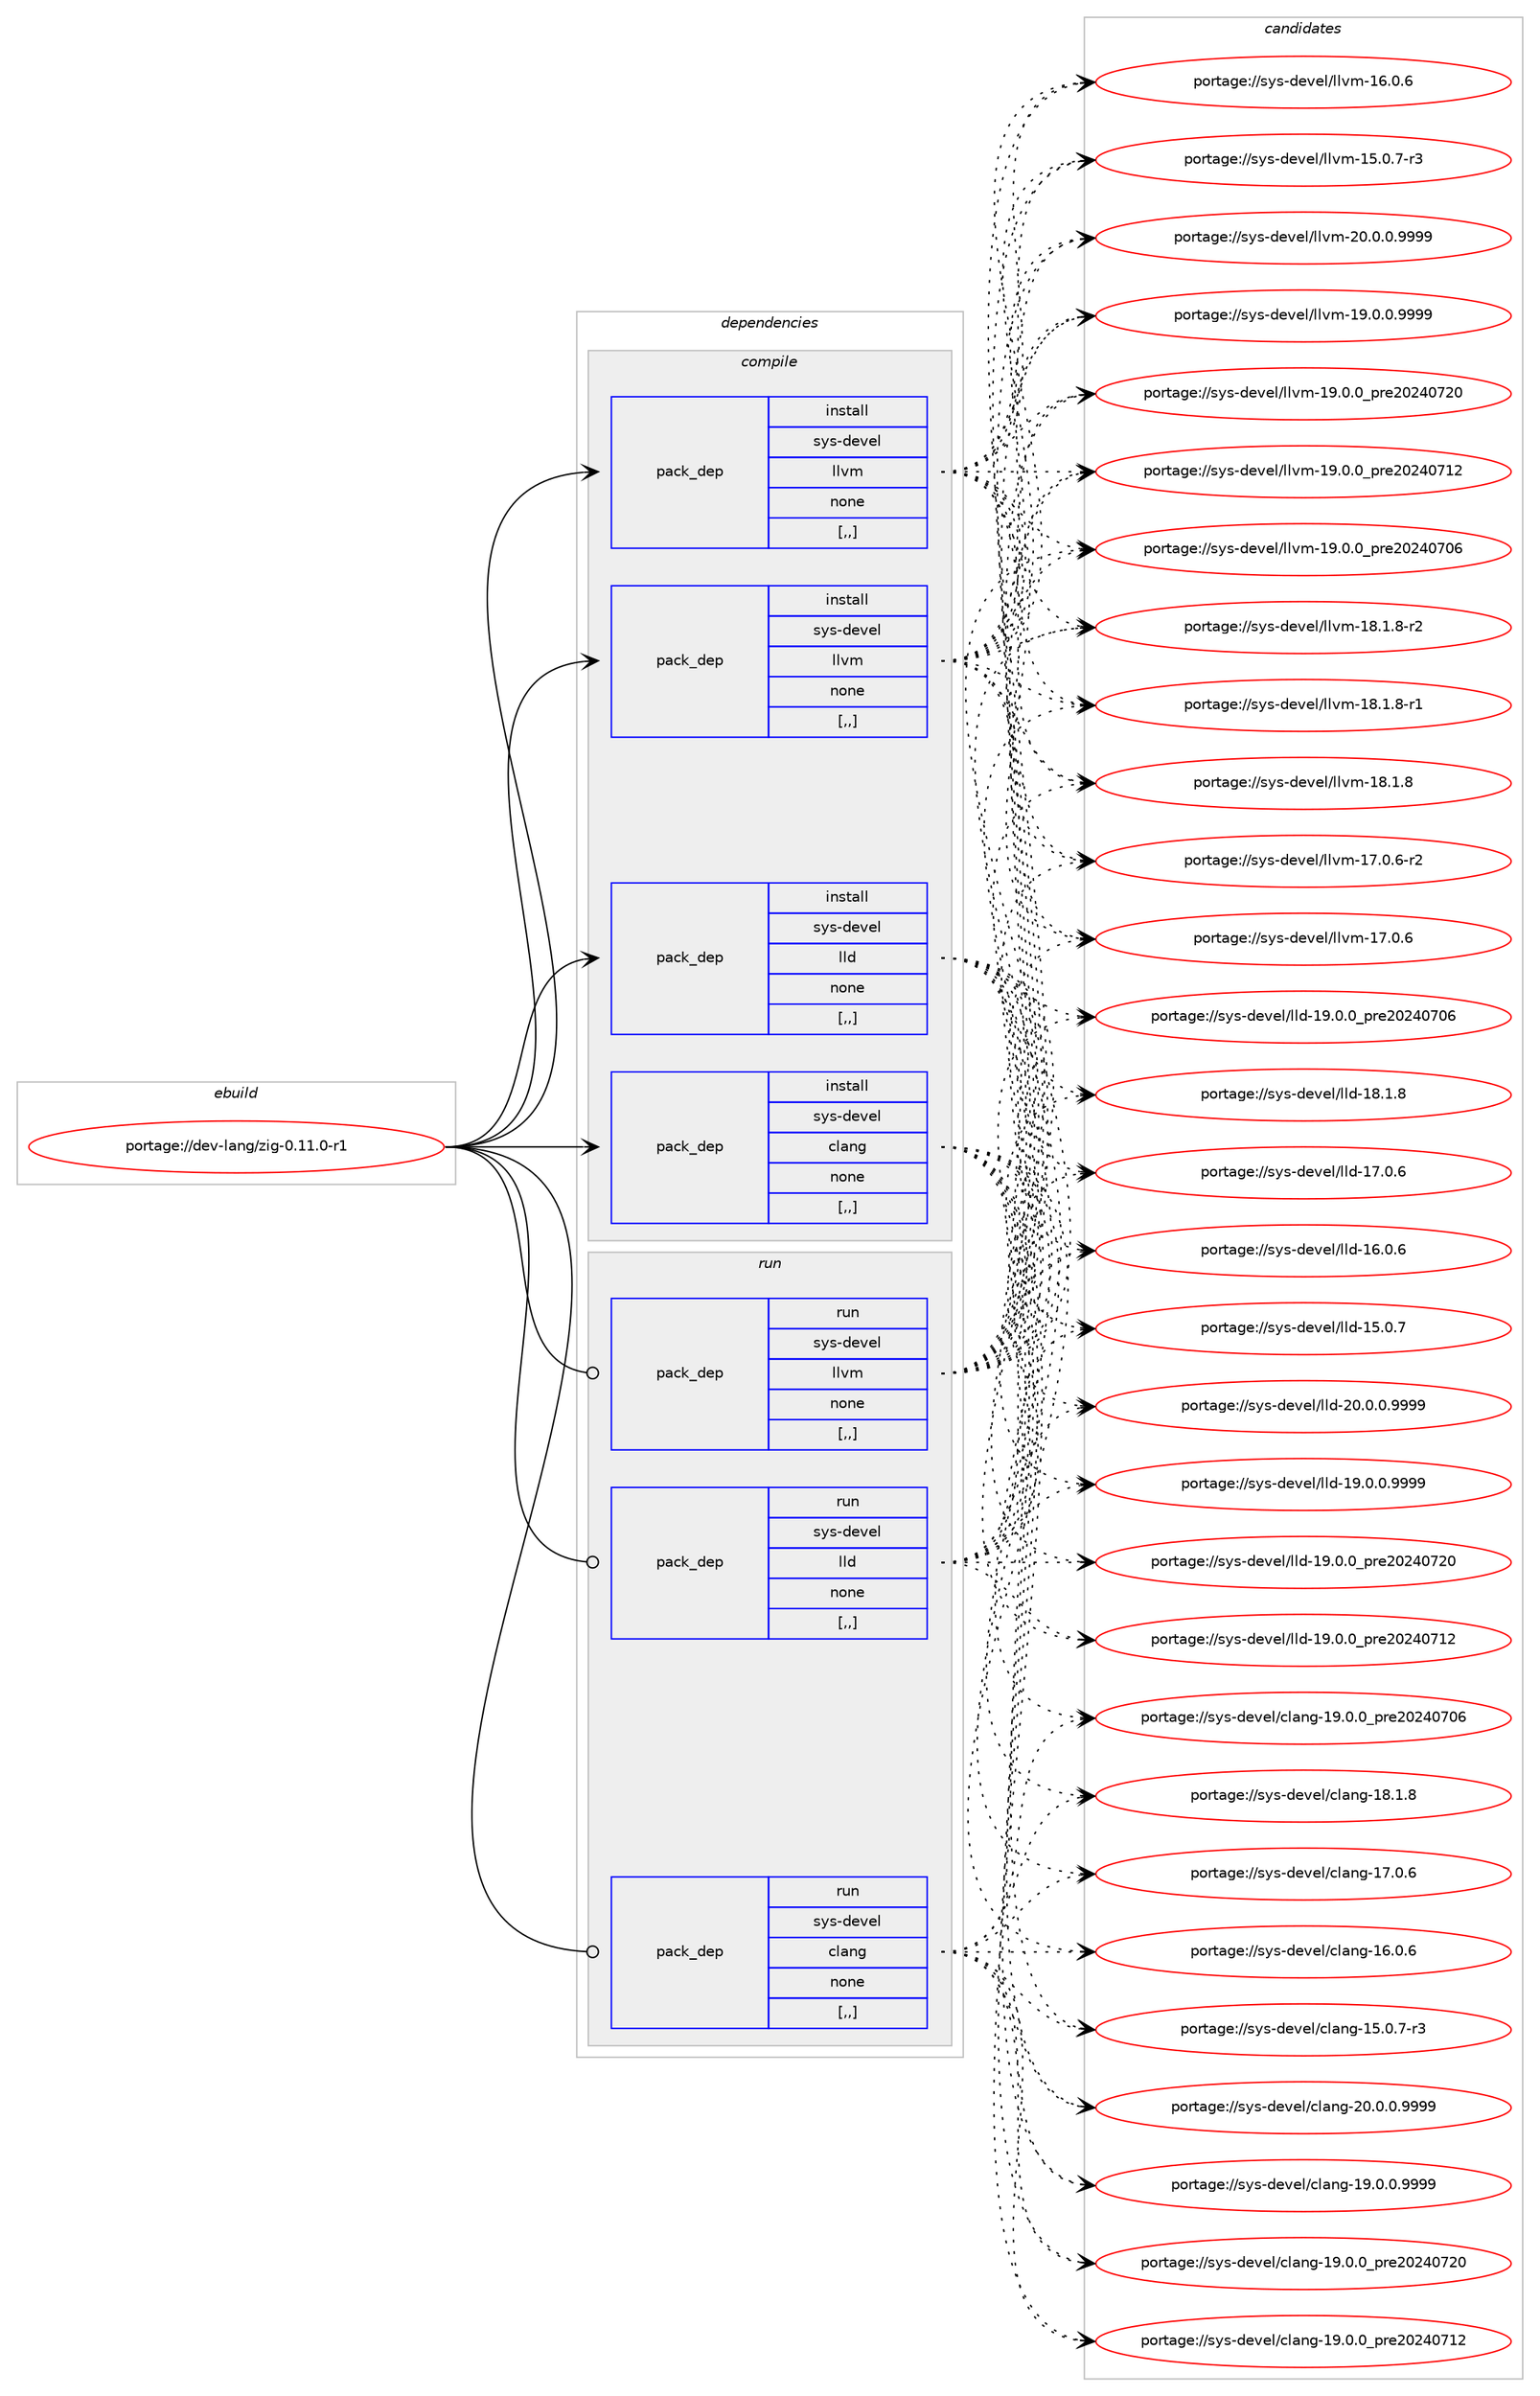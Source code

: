 digraph prolog {

# *************
# Graph options
# *************

newrank=true;
concentrate=true;
compound=true;
graph [rankdir=LR,fontname=Helvetica,fontsize=10,ranksep=1.5];#, ranksep=2.5, nodesep=0.2];
edge  [arrowhead=vee];
node  [fontname=Helvetica,fontsize=10];

# **********
# The ebuild
# **********

subgraph cluster_leftcol {
color=gray;
label=<<i>ebuild</i>>;
id [label="portage://dev-lang/zig-0.11.0-r1", color=red, width=4, href="../dev-lang/zig-0.11.0-r1.svg"];
}

# ****************
# The dependencies
# ****************

subgraph cluster_midcol {
color=gray;
label=<<i>dependencies</i>>;
subgraph cluster_compile {
fillcolor="#eeeeee";
style=filled;
label=<<i>compile</i>>;
subgraph pack79308 {
dependency106127 [label=<<TABLE BORDER="0" CELLBORDER="1" CELLSPACING="0" CELLPADDING="4" WIDTH="220"><TR><TD ROWSPAN="6" CELLPADDING="30">pack_dep</TD></TR><TR><TD WIDTH="110">install</TD></TR><TR><TD>sys-devel</TD></TR><TR><TD>clang</TD></TR><TR><TD>none</TD></TR><TR><TD>[,,]</TD></TR></TABLE>>, shape=none, color=blue];
}
id:e -> dependency106127:w [weight=20,style="solid",arrowhead="vee"];
subgraph pack79309 {
dependency106128 [label=<<TABLE BORDER="0" CELLBORDER="1" CELLSPACING="0" CELLPADDING="4" WIDTH="220"><TR><TD ROWSPAN="6" CELLPADDING="30">pack_dep</TD></TR><TR><TD WIDTH="110">install</TD></TR><TR><TD>sys-devel</TD></TR><TR><TD>lld</TD></TR><TR><TD>none</TD></TR><TR><TD>[,,]</TD></TR></TABLE>>, shape=none, color=blue];
}
id:e -> dependency106128:w [weight=20,style="solid",arrowhead="vee"];
subgraph pack79310 {
dependency106129 [label=<<TABLE BORDER="0" CELLBORDER="1" CELLSPACING="0" CELLPADDING="4" WIDTH="220"><TR><TD ROWSPAN="6" CELLPADDING="30">pack_dep</TD></TR><TR><TD WIDTH="110">install</TD></TR><TR><TD>sys-devel</TD></TR><TR><TD>llvm</TD></TR><TR><TD>none</TD></TR><TR><TD>[,,]</TD></TR></TABLE>>, shape=none, color=blue];
}
id:e -> dependency106129:w [weight=20,style="solid",arrowhead="vee"];
subgraph pack79311 {
dependency106130 [label=<<TABLE BORDER="0" CELLBORDER="1" CELLSPACING="0" CELLPADDING="4" WIDTH="220"><TR><TD ROWSPAN="6" CELLPADDING="30">pack_dep</TD></TR><TR><TD WIDTH="110">install</TD></TR><TR><TD>sys-devel</TD></TR><TR><TD>llvm</TD></TR><TR><TD>none</TD></TR><TR><TD>[,,]</TD></TR></TABLE>>, shape=none, color=blue];
}
id:e -> dependency106130:w [weight=20,style="solid",arrowhead="vee"];
}
subgraph cluster_compileandrun {
fillcolor="#eeeeee";
style=filled;
label=<<i>compile and run</i>>;
}
subgraph cluster_run {
fillcolor="#eeeeee";
style=filled;
label=<<i>run</i>>;
subgraph pack79312 {
dependency106131 [label=<<TABLE BORDER="0" CELLBORDER="1" CELLSPACING="0" CELLPADDING="4" WIDTH="220"><TR><TD ROWSPAN="6" CELLPADDING="30">pack_dep</TD></TR><TR><TD WIDTH="110">run</TD></TR><TR><TD>sys-devel</TD></TR><TR><TD>clang</TD></TR><TR><TD>none</TD></TR><TR><TD>[,,]</TD></TR></TABLE>>, shape=none, color=blue];
}
id:e -> dependency106131:w [weight=20,style="solid",arrowhead="odot"];
subgraph pack79313 {
dependency106132 [label=<<TABLE BORDER="0" CELLBORDER="1" CELLSPACING="0" CELLPADDING="4" WIDTH="220"><TR><TD ROWSPAN="6" CELLPADDING="30">pack_dep</TD></TR><TR><TD WIDTH="110">run</TD></TR><TR><TD>sys-devel</TD></TR><TR><TD>lld</TD></TR><TR><TD>none</TD></TR><TR><TD>[,,]</TD></TR></TABLE>>, shape=none, color=blue];
}
id:e -> dependency106132:w [weight=20,style="solid",arrowhead="odot"];
subgraph pack79314 {
dependency106133 [label=<<TABLE BORDER="0" CELLBORDER="1" CELLSPACING="0" CELLPADDING="4" WIDTH="220"><TR><TD ROWSPAN="6" CELLPADDING="30">pack_dep</TD></TR><TR><TD WIDTH="110">run</TD></TR><TR><TD>sys-devel</TD></TR><TR><TD>llvm</TD></TR><TR><TD>none</TD></TR><TR><TD>[,,]</TD></TR></TABLE>>, shape=none, color=blue];
}
id:e -> dependency106133:w [weight=20,style="solid",arrowhead="odot"];
}
}

# **************
# The candidates
# **************

subgraph cluster_choices {
rank=same;
color=gray;
label=<<i>candidates</i>>;

subgraph choice79308 {
color=black;
nodesep=1;
choice11512111545100101118101108479910897110103455048464846484657575757 [label="portage://sys-devel/clang-20.0.0.9999", color=red, width=4,href="../sys-devel/clang-20.0.0.9999.svg"];
choice11512111545100101118101108479910897110103454957464846484657575757 [label="portage://sys-devel/clang-19.0.0.9999", color=red, width=4,href="../sys-devel/clang-19.0.0.9999.svg"];
choice1151211154510010111810110847991089711010345495746484648951121141015048505248555048 [label="portage://sys-devel/clang-19.0.0_pre20240720", color=red, width=4,href="../sys-devel/clang-19.0.0_pre20240720.svg"];
choice1151211154510010111810110847991089711010345495746484648951121141015048505248554950 [label="portage://sys-devel/clang-19.0.0_pre20240712", color=red, width=4,href="../sys-devel/clang-19.0.0_pre20240712.svg"];
choice1151211154510010111810110847991089711010345495746484648951121141015048505248554854 [label="portage://sys-devel/clang-19.0.0_pre20240706", color=red, width=4,href="../sys-devel/clang-19.0.0_pre20240706.svg"];
choice1151211154510010111810110847991089711010345495646494656 [label="portage://sys-devel/clang-18.1.8", color=red, width=4,href="../sys-devel/clang-18.1.8.svg"];
choice1151211154510010111810110847991089711010345495546484654 [label="portage://sys-devel/clang-17.0.6", color=red, width=4,href="../sys-devel/clang-17.0.6.svg"];
choice1151211154510010111810110847991089711010345495446484654 [label="portage://sys-devel/clang-16.0.6", color=red, width=4,href="../sys-devel/clang-16.0.6.svg"];
choice11512111545100101118101108479910897110103454953464846554511451 [label="portage://sys-devel/clang-15.0.7-r3", color=red, width=4,href="../sys-devel/clang-15.0.7-r3.svg"];
dependency106127:e -> choice11512111545100101118101108479910897110103455048464846484657575757:w [style=dotted,weight="100"];
dependency106127:e -> choice11512111545100101118101108479910897110103454957464846484657575757:w [style=dotted,weight="100"];
dependency106127:e -> choice1151211154510010111810110847991089711010345495746484648951121141015048505248555048:w [style=dotted,weight="100"];
dependency106127:e -> choice1151211154510010111810110847991089711010345495746484648951121141015048505248554950:w [style=dotted,weight="100"];
dependency106127:e -> choice1151211154510010111810110847991089711010345495746484648951121141015048505248554854:w [style=dotted,weight="100"];
dependency106127:e -> choice1151211154510010111810110847991089711010345495646494656:w [style=dotted,weight="100"];
dependency106127:e -> choice1151211154510010111810110847991089711010345495546484654:w [style=dotted,weight="100"];
dependency106127:e -> choice1151211154510010111810110847991089711010345495446484654:w [style=dotted,weight="100"];
dependency106127:e -> choice11512111545100101118101108479910897110103454953464846554511451:w [style=dotted,weight="100"];
}
subgraph choice79309 {
color=black;
nodesep=1;
choice1151211154510010111810110847108108100455048464846484657575757 [label="portage://sys-devel/lld-20.0.0.9999", color=red, width=4,href="../sys-devel/lld-20.0.0.9999.svg"];
choice1151211154510010111810110847108108100454957464846484657575757 [label="portage://sys-devel/lld-19.0.0.9999", color=red, width=4,href="../sys-devel/lld-19.0.0.9999.svg"];
choice115121115451001011181011084710810810045495746484648951121141015048505248555048 [label="portage://sys-devel/lld-19.0.0_pre20240720", color=red, width=4,href="../sys-devel/lld-19.0.0_pre20240720.svg"];
choice115121115451001011181011084710810810045495746484648951121141015048505248554950 [label="portage://sys-devel/lld-19.0.0_pre20240712", color=red, width=4,href="../sys-devel/lld-19.0.0_pre20240712.svg"];
choice115121115451001011181011084710810810045495746484648951121141015048505248554854 [label="portage://sys-devel/lld-19.0.0_pre20240706", color=red, width=4,href="../sys-devel/lld-19.0.0_pre20240706.svg"];
choice115121115451001011181011084710810810045495646494656 [label="portage://sys-devel/lld-18.1.8", color=red, width=4,href="../sys-devel/lld-18.1.8.svg"];
choice115121115451001011181011084710810810045495546484654 [label="portage://sys-devel/lld-17.0.6", color=red, width=4,href="../sys-devel/lld-17.0.6.svg"];
choice115121115451001011181011084710810810045495446484654 [label="portage://sys-devel/lld-16.0.6", color=red, width=4,href="../sys-devel/lld-16.0.6.svg"];
choice115121115451001011181011084710810810045495346484655 [label="portage://sys-devel/lld-15.0.7", color=red, width=4,href="../sys-devel/lld-15.0.7.svg"];
dependency106128:e -> choice1151211154510010111810110847108108100455048464846484657575757:w [style=dotted,weight="100"];
dependency106128:e -> choice1151211154510010111810110847108108100454957464846484657575757:w [style=dotted,weight="100"];
dependency106128:e -> choice115121115451001011181011084710810810045495746484648951121141015048505248555048:w [style=dotted,weight="100"];
dependency106128:e -> choice115121115451001011181011084710810810045495746484648951121141015048505248554950:w [style=dotted,weight="100"];
dependency106128:e -> choice115121115451001011181011084710810810045495746484648951121141015048505248554854:w [style=dotted,weight="100"];
dependency106128:e -> choice115121115451001011181011084710810810045495646494656:w [style=dotted,weight="100"];
dependency106128:e -> choice115121115451001011181011084710810810045495546484654:w [style=dotted,weight="100"];
dependency106128:e -> choice115121115451001011181011084710810810045495446484654:w [style=dotted,weight="100"];
dependency106128:e -> choice115121115451001011181011084710810810045495346484655:w [style=dotted,weight="100"];
}
subgraph choice79310 {
color=black;
nodesep=1;
choice1151211154510010111810110847108108118109455048464846484657575757 [label="portage://sys-devel/llvm-20.0.0.9999", color=red, width=4,href="../sys-devel/llvm-20.0.0.9999.svg"];
choice1151211154510010111810110847108108118109454957464846484657575757 [label="portage://sys-devel/llvm-19.0.0.9999", color=red, width=4,href="../sys-devel/llvm-19.0.0.9999.svg"];
choice115121115451001011181011084710810811810945495746484648951121141015048505248555048 [label="portage://sys-devel/llvm-19.0.0_pre20240720", color=red, width=4,href="../sys-devel/llvm-19.0.0_pre20240720.svg"];
choice115121115451001011181011084710810811810945495746484648951121141015048505248554950 [label="portage://sys-devel/llvm-19.0.0_pre20240712", color=red, width=4,href="../sys-devel/llvm-19.0.0_pre20240712.svg"];
choice115121115451001011181011084710810811810945495746484648951121141015048505248554854 [label="portage://sys-devel/llvm-19.0.0_pre20240706", color=red, width=4,href="../sys-devel/llvm-19.0.0_pre20240706.svg"];
choice1151211154510010111810110847108108118109454956464946564511450 [label="portage://sys-devel/llvm-18.1.8-r2", color=red, width=4,href="../sys-devel/llvm-18.1.8-r2.svg"];
choice1151211154510010111810110847108108118109454956464946564511449 [label="portage://sys-devel/llvm-18.1.8-r1", color=red, width=4,href="../sys-devel/llvm-18.1.8-r1.svg"];
choice115121115451001011181011084710810811810945495646494656 [label="portage://sys-devel/llvm-18.1.8", color=red, width=4,href="../sys-devel/llvm-18.1.8.svg"];
choice1151211154510010111810110847108108118109454955464846544511450 [label="portage://sys-devel/llvm-17.0.6-r2", color=red, width=4,href="../sys-devel/llvm-17.0.6-r2.svg"];
choice115121115451001011181011084710810811810945495546484654 [label="portage://sys-devel/llvm-17.0.6", color=red, width=4,href="../sys-devel/llvm-17.0.6.svg"];
choice115121115451001011181011084710810811810945495446484654 [label="portage://sys-devel/llvm-16.0.6", color=red, width=4,href="../sys-devel/llvm-16.0.6.svg"];
choice1151211154510010111810110847108108118109454953464846554511451 [label="portage://sys-devel/llvm-15.0.7-r3", color=red, width=4,href="../sys-devel/llvm-15.0.7-r3.svg"];
dependency106129:e -> choice1151211154510010111810110847108108118109455048464846484657575757:w [style=dotted,weight="100"];
dependency106129:e -> choice1151211154510010111810110847108108118109454957464846484657575757:w [style=dotted,weight="100"];
dependency106129:e -> choice115121115451001011181011084710810811810945495746484648951121141015048505248555048:w [style=dotted,weight="100"];
dependency106129:e -> choice115121115451001011181011084710810811810945495746484648951121141015048505248554950:w [style=dotted,weight="100"];
dependency106129:e -> choice115121115451001011181011084710810811810945495746484648951121141015048505248554854:w [style=dotted,weight="100"];
dependency106129:e -> choice1151211154510010111810110847108108118109454956464946564511450:w [style=dotted,weight="100"];
dependency106129:e -> choice1151211154510010111810110847108108118109454956464946564511449:w [style=dotted,weight="100"];
dependency106129:e -> choice115121115451001011181011084710810811810945495646494656:w [style=dotted,weight="100"];
dependency106129:e -> choice1151211154510010111810110847108108118109454955464846544511450:w [style=dotted,weight="100"];
dependency106129:e -> choice115121115451001011181011084710810811810945495546484654:w [style=dotted,weight="100"];
dependency106129:e -> choice115121115451001011181011084710810811810945495446484654:w [style=dotted,weight="100"];
dependency106129:e -> choice1151211154510010111810110847108108118109454953464846554511451:w [style=dotted,weight="100"];
}
subgraph choice79311 {
color=black;
nodesep=1;
choice1151211154510010111810110847108108118109455048464846484657575757 [label="portage://sys-devel/llvm-20.0.0.9999", color=red, width=4,href="../sys-devel/llvm-20.0.0.9999.svg"];
choice1151211154510010111810110847108108118109454957464846484657575757 [label="portage://sys-devel/llvm-19.0.0.9999", color=red, width=4,href="../sys-devel/llvm-19.0.0.9999.svg"];
choice115121115451001011181011084710810811810945495746484648951121141015048505248555048 [label="portage://sys-devel/llvm-19.0.0_pre20240720", color=red, width=4,href="../sys-devel/llvm-19.0.0_pre20240720.svg"];
choice115121115451001011181011084710810811810945495746484648951121141015048505248554950 [label="portage://sys-devel/llvm-19.0.0_pre20240712", color=red, width=4,href="../sys-devel/llvm-19.0.0_pre20240712.svg"];
choice115121115451001011181011084710810811810945495746484648951121141015048505248554854 [label="portage://sys-devel/llvm-19.0.0_pre20240706", color=red, width=4,href="../sys-devel/llvm-19.0.0_pre20240706.svg"];
choice1151211154510010111810110847108108118109454956464946564511450 [label="portage://sys-devel/llvm-18.1.8-r2", color=red, width=4,href="../sys-devel/llvm-18.1.8-r2.svg"];
choice1151211154510010111810110847108108118109454956464946564511449 [label="portage://sys-devel/llvm-18.1.8-r1", color=red, width=4,href="../sys-devel/llvm-18.1.8-r1.svg"];
choice115121115451001011181011084710810811810945495646494656 [label="portage://sys-devel/llvm-18.1.8", color=red, width=4,href="../sys-devel/llvm-18.1.8.svg"];
choice1151211154510010111810110847108108118109454955464846544511450 [label="portage://sys-devel/llvm-17.0.6-r2", color=red, width=4,href="../sys-devel/llvm-17.0.6-r2.svg"];
choice115121115451001011181011084710810811810945495546484654 [label="portage://sys-devel/llvm-17.0.6", color=red, width=4,href="../sys-devel/llvm-17.0.6.svg"];
choice115121115451001011181011084710810811810945495446484654 [label="portage://sys-devel/llvm-16.0.6", color=red, width=4,href="../sys-devel/llvm-16.0.6.svg"];
choice1151211154510010111810110847108108118109454953464846554511451 [label="portage://sys-devel/llvm-15.0.7-r3", color=red, width=4,href="../sys-devel/llvm-15.0.7-r3.svg"];
dependency106130:e -> choice1151211154510010111810110847108108118109455048464846484657575757:w [style=dotted,weight="100"];
dependency106130:e -> choice1151211154510010111810110847108108118109454957464846484657575757:w [style=dotted,weight="100"];
dependency106130:e -> choice115121115451001011181011084710810811810945495746484648951121141015048505248555048:w [style=dotted,weight="100"];
dependency106130:e -> choice115121115451001011181011084710810811810945495746484648951121141015048505248554950:w [style=dotted,weight="100"];
dependency106130:e -> choice115121115451001011181011084710810811810945495746484648951121141015048505248554854:w [style=dotted,weight="100"];
dependency106130:e -> choice1151211154510010111810110847108108118109454956464946564511450:w [style=dotted,weight="100"];
dependency106130:e -> choice1151211154510010111810110847108108118109454956464946564511449:w [style=dotted,weight="100"];
dependency106130:e -> choice115121115451001011181011084710810811810945495646494656:w [style=dotted,weight="100"];
dependency106130:e -> choice1151211154510010111810110847108108118109454955464846544511450:w [style=dotted,weight="100"];
dependency106130:e -> choice115121115451001011181011084710810811810945495546484654:w [style=dotted,weight="100"];
dependency106130:e -> choice115121115451001011181011084710810811810945495446484654:w [style=dotted,weight="100"];
dependency106130:e -> choice1151211154510010111810110847108108118109454953464846554511451:w [style=dotted,weight="100"];
}
subgraph choice79312 {
color=black;
nodesep=1;
choice11512111545100101118101108479910897110103455048464846484657575757 [label="portage://sys-devel/clang-20.0.0.9999", color=red, width=4,href="../sys-devel/clang-20.0.0.9999.svg"];
choice11512111545100101118101108479910897110103454957464846484657575757 [label="portage://sys-devel/clang-19.0.0.9999", color=red, width=4,href="../sys-devel/clang-19.0.0.9999.svg"];
choice1151211154510010111810110847991089711010345495746484648951121141015048505248555048 [label="portage://sys-devel/clang-19.0.0_pre20240720", color=red, width=4,href="../sys-devel/clang-19.0.0_pre20240720.svg"];
choice1151211154510010111810110847991089711010345495746484648951121141015048505248554950 [label="portage://sys-devel/clang-19.0.0_pre20240712", color=red, width=4,href="../sys-devel/clang-19.0.0_pre20240712.svg"];
choice1151211154510010111810110847991089711010345495746484648951121141015048505248554854 [label="portage://sys-devel/clang-19.0.0_pre20240706", color=red, width=4,href="../sys-devel/clang-19.0.0_pre20240706.svg"];
choice1151211154510010111810110847991089711010345495646494656 [label="portage://sys-devel/clang-18.1.8", color=red, width=4,href="../sys-devel/clang-18.1.8.svg"];
choice1151211154510010111810110847991089711010345495546484654 [label="portage://sys-devel/clang-17.0.6", color=red, width=4,href="../sys-devel/clang-17.0.6.svg"];
choice1151211154510010111810110847991089711010345495446484654 [label="portage://sys-devel/clang-16.0.6", color=red, width=4,href="../sys-devel/clang-16.0.6.svg"];
choice11512111545100101118101108479910897110103454953464846554511451 [label="portage://sys-devel/clang-15.0.7-r3", color=red, width=4,href="../sys-devel/clang-15.0.7-r3.svg"];
dependency106131:e -> choice11512111545100101118101108479910897110103455048464846484657575757:w [style=dotted,weight="100"];
dependency106131:e -> choice11512111545100101118101108479910897110103454957464846484657575757:w [style=dotted,weight="100"];
dependency106131:e -> choice1151211154510010111810110847991089711010345495746484648951121141015048505248555048:w [style=dotted,weight="100"];
dependency106131:e -> choice1151211154510010111810110847991089711010345495746484648951121141015048505248554950:w [style=dotted,weight="100"];
dependency106131:e -> choice1151211154510010111810110847991089711010345495746484648951121141015048505248554854:w [style=dotted,weight="100"];
dependency106131:e -> choice1151211154510010111810110847991089711010345495646494656:w [style=dotted,weight="100"];
dependency106131:e -> choice1151211154510010111810110847991089711010345495546484654:w [style=dotted,weight="100"];
dependency106131:e -> choice1151211154510010111810110847991089711010345495446484654:w [style=dotted,weight="100"];
dependency106131:e -> choice11512111545100101118101108479910897110103454953464846554511451:w [style=dotted,weight="100"];
}
subgraph choice79313 {
color=black;
nodesep=1;
choice1151211154510010111810110847108108100455048464846484657575757 [label="portage://sys-devel/lld-20.0.0.9999", color=red, width=4,href="../sys-devel/lld-20.0.0.9999.svg"];
choice1151211154510010111810110847108108100454957464846484657575757 [label="portage://sys-devel/lld-19.0.0.9999", color=red, width=4,href="../sys-devel/lld-19.0.0.9999.svg"];
choice115121115451001011181011084710810810045495746484648951121141015048505248555048 [label="portage://sys-devel/lld-19.0.0_pre20240720", color=red, width=4,href="../sys-devel/lld-19.0.0_pre20240720.svg"];
choice115121115451001011181011084710810810045495746484648951121141015048505248554950 [label="portage://sys-devel/lld-19.0.0_pre20240712", color=red, width=4,href="../sys-devel/lld-19.0.0_pre20240712.svg"];
choice115121115451001011181011084710810810045495746484648951121141015048505248554854 [label="portage://sys-devel/lld-19.0.0_pre20240706", color=red, width=4,href="../sys-devel/lld-19.0.0_pre20240706.svg"];
choice115121115451001011181011084710810810045495646494656 [label="portage://sys-devel/lld-18.1.8", color=red, width=4,href="../sys-devel/lld-18.1.8.svg"];
choice115121115451001011181011084710810810045495546484654 [label="portage://sys-devel/lld-17.0.6", color=red, width=4,href="../sys-devel/lld-17.0.6.svg"];
choice115121115451001011181011084710810810045495446484654 [label="portage://sys-devel/lld-16.0.6", color=red, width=4,href="../sys-devel/lld-16.0.6.svg"];
choice115121115451001011181011084710810810045495346484655 [label="portage://sys-devel/lld-15.0.7", color=red, width=4,href="../sys-devel/lld-15.0.7.svg"];
dependency106132:e -> choice1151211154510010111810110847108108100455048464846484657575757:w [style=dotted,weight="100"];
dependency106132:e -> choice1151211154510010111810110847108108100454957464846484657575757:w [style=dotted,weight="100"];
dependency106132:e -> choice115121115451001011181011084710810810045495746484648951121141015048505248555048:w [style=dotted,weight="100"];
dependency106132:e -> choice115121115451001011181011084710810810045495746484648951121141015048505248554950:w [style=dotted,weight="100"];
dependency106132:e -> choice115121115451001011181011084710810810045495746484648951121141015048505248554854:w [style=dotted,weight="100"];
dependency106132:e -> choice115121115451001011181011084710810810045495646494656:w [style=dotted,weight="100"];
dependency106132:e -> choice115121115451001011181011084710810810045495546484654:w [style=dotted,weight="100"];
dependency106132:e -> choice115121115451001011181011084710810810045495446484654:w [style=dotted,weight="100"];
dependency106132:e -> choice115121115451001011181011084710810810045495346484655:w [style=dotted,weight="100"];
}
subgraph choice79314 {
color=black;
nodesep=1;
choice1151211154510010111810110847108108118109455048464846484657575757 [label="portage://sys-devel/llvm-20.0.0.9999", color=red, width=4,href="../sys-devel/llvm-20.0.0.9999.svg"];
choice1151211154510010111810110847108108118109454957464846484657575757 [label="portage://sys-devel/llvm-19.0.0.9999", color=red, width=4,href="../sys-devel/llvm-19.0.0.9999.svg"];
choice115121115451001011181011084710810811810945495746484648951121141015048505248555048 [label="portage://sys-devel/llvm-19.0.0_pre20240720", color=red, width=4,href="../sys-devel/llvm-19.0.0_pre20240720.svg"];
choice115121115451001011181011084710810811810945495746484648951121141015048505248554950 [label="portage://sys-devel/llvm-19.0.0_pre20240712", color=red, width=4,href="../sys-devel/llvm-19.0.0_pre20240712.svg"];
choice115121115451001011181011084710810811810945495746484648951121141015048505248554854 [label="portage://sys-devel/llvm-19.0.0_pre20240706", color=red, width=4,href="../sys-devel/llvm-19.0.0_pre20240706.svg"];
choice1151211154510010111810110847108108118109454956464946564511450 [label="portage://sys-devel/llvm-18.1.8-r2", color=red, width=4,href="../sys-devel/llvm-18.1.8-r2.svg"];
choice1151211154510010111810110847108108118109454956464946564511449 [label="portage://sys-devel/llvm-18.1.8-r1", color=red, width=4,href="../sys-devel/llvm-18.1.8-r1.svg"];
choice115121115451001011181011084710810811810945495646494656 [label="portage://sys-devel/llvm-18.1.8", color=red, width=4,href="../sys-devel/llvm-18.1.8.svg"];
choice1151211154510010111810110847108108118109454955464846544511450 [label="portage://sys-devel/llvm-17.0.6-r2", color=red, width=4,href="../sys-devel/llvm-17.0.6-r2.svg"];
choice115121115451001011181011084710810811810945495546484654 [label="portage://sys-devel/llvm-17.0.6", color=red, width=4,href="../sys-devel/llvm-17.0.6.svg"];
choice115121115451001011181011084710810811810945495446484654 [label="portage://sys-devel/llvm-16.0.6", color=red, width=4,href="../sys-devel/llvm-16.0.6.svg"];
choice1151211154510010111810110847108108118109454953464846554511451 [label="portage://sys-devel/llvm-15.0.7-r3", color=red, width=4,href="../sys-devel/llvm-15.0.7-r3.svg"];
dependency106133:e -> choice1151211154510010111810110847108108118109455048464846484657575757:w [style=dotted,weight="100"];
dependency106133:e -> choice1151211154510010111810110847108108118109454957464846484657575757:w [style=dotted,weight="100"];
dependency106133:e -> choice115121115451001011181011084710810811810945495746484648951121141015048505248555048:w [style=dotted,weight="100"];
dependency106133:e -> choice115121115451001011181011084710810811810945495746484648951121141015048505248554950:w [style=dotted,weight="100"];
dependency106133:e -> choice115121115451001011181011084710810811810945495746484648951121141015048505248554854:w [style=dotted,weight="100"];
dependency106133:e -> choice1151211154510010111810110847108108118109454956464946564511450:w [style=dotted,weight="100"];
dependency106133:e -> choice1151211154510010111810110847108108118109454956464946564511449:w [style=dotted,weight="100"];
dependency106133:e -> choice115121115451001011181011084710810811810945495646494656:w [style=dotted,weight="100"];
dependency106133:e -> choice1151211154510010111810110847108108118109454955464846544511450:w [style=dotted,weight="100"];
dependency106133:e -> choice115121115451001011181011084710810811810945495546484654:w [style=dotted,weight="100"];
dependency106133:e -> choice115121115451001011181011084710810811810945495446484654:w [style=dotted,weight="100"];
dependency106133:e -> choice1151211154510010111810110847108108118109454953464846554511451:w [style=dotted,weight="100"];
}
}

}
